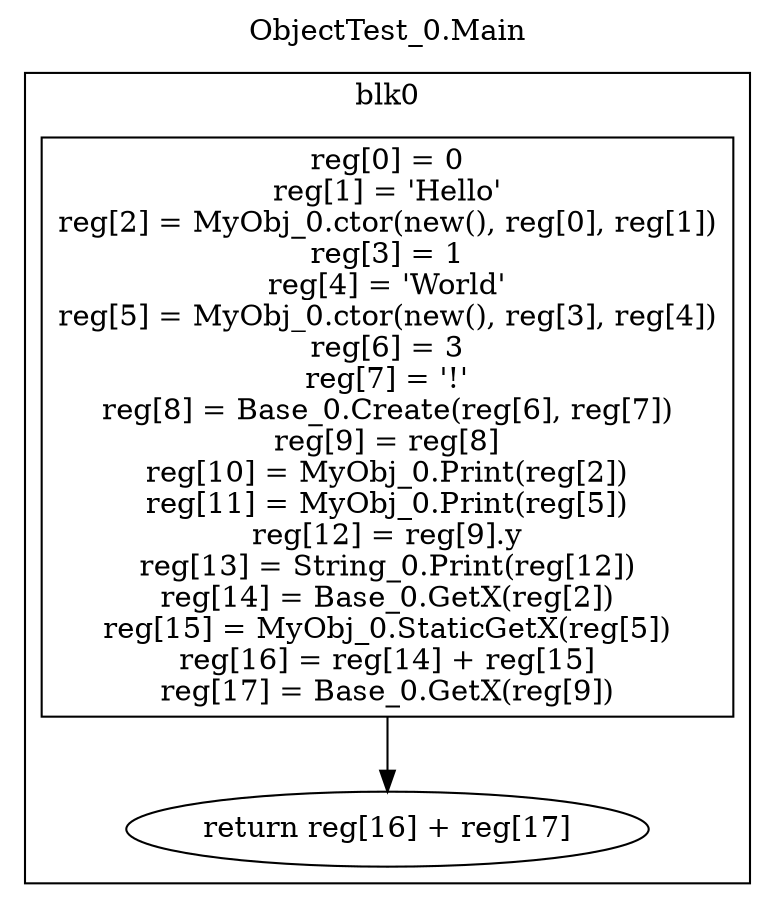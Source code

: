 digraph {
  rankdir=TB;
  b0_l0 -> b0_ret
  b0_l0 [label="reg[0] = 0\nreg[1] = 'Hello'\nreg[2] = MyObj_0.ctor(new(), reg[0], reg[1])\nreg[3] = 1\nreg[4] = 'World'\nreg[5] = MyObj_0.ctor(new(), reg[3], reg[4])\nreg[6] = 3\nreg[7] = '!'\nreg[8] = Base_0.Create(reg[6], reg[7])\nreg[9] = reg[8]\nreg[10] = MyObj_0.Print(reg[2])\nreg[11] = MyObj_0.Print(reg[5])\nreg[12] = reg[9].y\nreg[13] = String_0.Print(reg[12])\nreg[14] = Base_0.GetX(reg[2])\nreg[15] = MyObj_0.StaticGetX(reg[5])\nreg[16] = reg[14] + reg[15]\nreg[17] = Base_0.GetX(reg[9])\n", shape=box]
  b0_ret [label="return reg[16] + reg[17]"]
  subgraph cluster_b0 {
    label = "blk0";
    b0_l0;
    b0_ret;
  }
  labelloc="t"
  label="ObjectTest_0.Main"
}